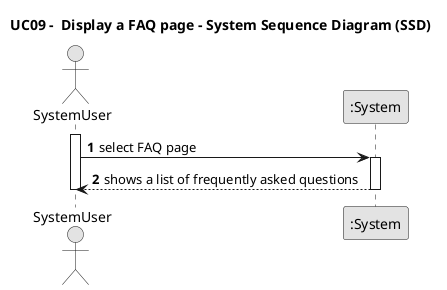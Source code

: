 @startuml
skinparam monochrome true
skinparam packageStyle rectangle
skinparam shadowing false

title UC09 -  Display a FAQ page - System Sequence Diagram (SSD)

autonumber

actor SystemUser
participant ":System" as System

activate SystemUser
    SystemUser -> System : select FAQ page
    activate System
        System --> SystemUser : shows a list of frequently asked questions
    deactivate System
deactivate SystemUser

@enduml